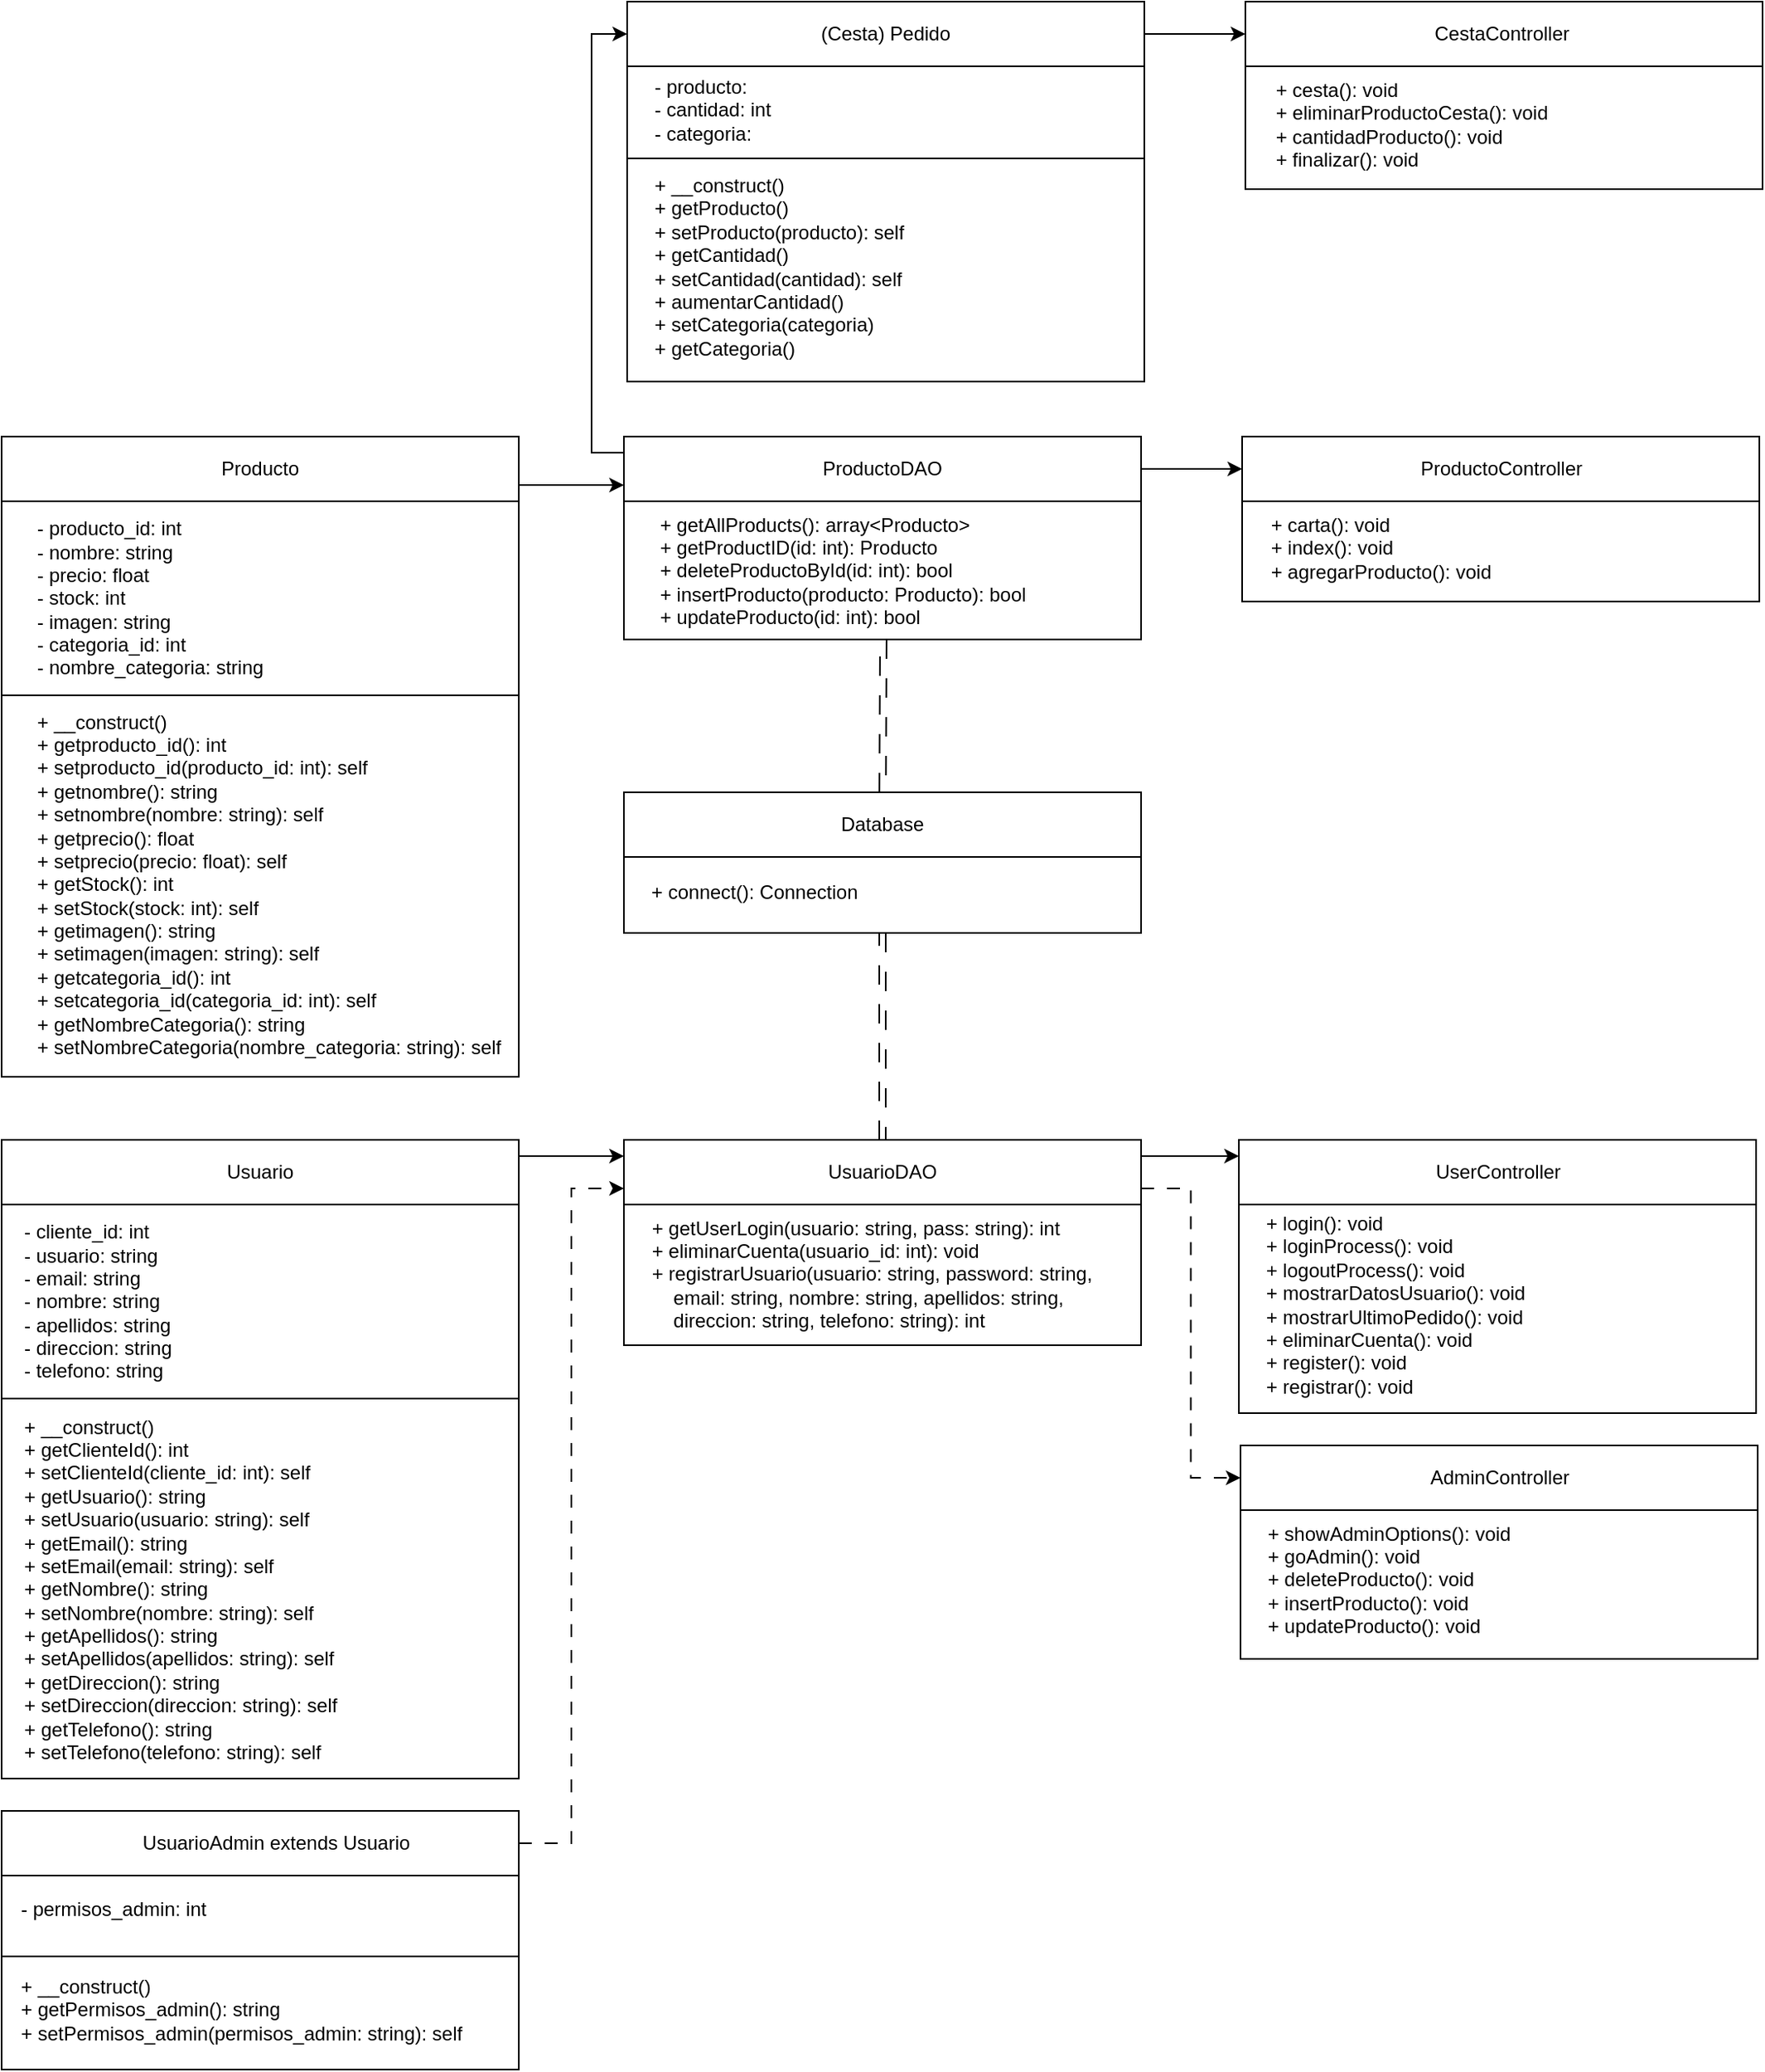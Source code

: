 <mxfile version="22.1.17" type="device">
  <diagram name="Página-1" id="AVQD0GEnDMbDvJsgxkBh">
    <mxGraphModel dx="2120" dy="1420" grid="0" gridSize="10" guides="1" tooltips="1" connect="1" arrows="1" fold="1" page="0" pageScale="1" pageWidth="827" pageHeight="1169" math="0" shadow="0">
      <root>
        <mxCell id="0" />
        <mxCell id="1" parent="0" />
        <mxCell id="6MeacNCPiSF9ehHXWCRm-27" value="" style="rounded=0;whiteSpace=wrap;html=1;" parent="1" vertex="1">
          <mxGeometry x="467" y="171" width="320" height="57" as="geometry" />
        </mxCell>
        <mxCell id="6MeacNCPiSF9ehHXWCRm-28" value="" style="rounded=0;whiteSpace=wrap;html=1;" parent="1" vertex="1">
          <mxGeometry x="467" y="228" width="320" height="138" as="geometry" />
        </mxCell>
        <mxCell id="6MeacNCPiSF9ehHXWCRm-29" value="" style="rounded=0;whiteSpace=wrap;html=1;" parent="1" vertex="1">
          <mxGeometry x="80" y="875" width="320" height="120" as="geometry" />
        </mxCell>
        <mxCell id="6MeacNCPiSF9ehHXWCRm-30" value="" style="rounded=0;whiteSpace=wrap;html=1;" parent="1" vertex="1">
          <mxGeometry x="80" y="995" width="320" height="235" as="geometry" />
        </mxCell>
        <mxCell id="6MeacNCPiSF9ehHXWCRm-31" value="" style="rounded=0;whiteSpace=wrap;html=1;" parent="1" vertex="1">
          <mxGeometry x="80" y="1290" width="320" height="50" as="geometry" />
        </mxCell>
        <mxCell id="6MeacNCPiSF9ehHXWCRm-32" value="" style="rounded=0;whiteSpace=wrap;html=1;" parent="1" vertex="1">
          <mxGeometry x="80" y="1340" width="320" height="70" as="geometry" />
        </mxCell>
        <mxCell id="6MeacNCPiSF9ehHXWCRm-12" value="" style="rounded=0;whiteSpace=wrap;html=1;" parent="1" vertex="1">
          <mxGeometry x="80" y="440" width="320" height="120" as="geometry" />
        </mxCell>
        <mxCell id="6MeacNCPiSF9ehHXWCRm-14" value="&lt;div&gt;- producto_id: int&lt;/div&gt;&lt;div&gt;- nombre: string&lt;/div&gt;&lt;div&gt;- precio: float&lt;/div&gt;&lt;div&gt;- stock: int&lt;/div&gt;&lt;div&gt;- imagen: string&lt;/div&gt;&lt;div&gt;- categoria_id: int&lt;/div&gt;&lt;div&gt;- nombre_categoria: string&lt;/div&gt;" style="text;html=1;strokeColor=none;fillColor=none;align=left;verticalAlign=middle;whiteSpace=wrap;rounded=0;" parent="1" vertex="1">
          <mxGeometry x="100" y="430" width="160" height="140" as="geometry" />
        </mxCell>
        <mxCell id="6MeacNCPiSF9ehHXWCRm-16" value="" style="rounded=0;whiteSpace=wrap;html=1;" parent="1" vertex="1">
          <mxGeometry x="80" y="560" width="320" height="236" as="geometry" />
        </mxCell>
        <mxCell id="6MeacNCPiSF9ehHXWCRm-15" value="&lt;div&gt;+ __construct()&lt;span style=&quot;background-color: initial;&quot;&gt;&lt;br&gt;&lt;/span&gt;&lt;/div&gt;&lt;div&gt;&lt;span style=&quot;background-color: initial;&quot;&gt;+ getproducto_id(): int&lt;/span&gt;&lt;br&gt;&lt;/div&gt;&lt;div&gt;+ setproducto_id(producto_id: int): self&lt;/div&gt;&lt;div&gt;+ getnombre(): string&lt;/div&gt;&lt;div&gt;+ setnombre(nombre: string): self&lt;/div&gt;&lt;div&gt;+ getprecio(): float&lt;/div&gt;&lt;div&gt;+ setprecio(precio: float): self&lt;/div&gt;&lt;div&gt;+ getStock(): int&lt;/div&gt;&lt;div&gt;+ setStock(stock: int): self&lt;/div&gt;&lt;div&gt;+ getimagen(): string&lt;/div&gt;&lt;div&gt;+ setimagen(imagen: string): self&lt;/div&gt;&lt;div&gt;+ getcategoria_id(): int&lt;/div&gt;&lt;div&gt;+ setcategoria_id(categoria_id: int): self&lt;/div&gt;&lt;div&gt;+ getNombreCategoria(): string&lt;/div&gt;&lt;div&gt;+ setNombreCategoria(nombre_categoria: string): self&lt;/div&gt;" style="text;html=1;strokeColor=none;fillColor=none;align=left;verticalAlign=middle;whiteSpace=wrap;rounded=0;" parent="1" vertex="1">
          <mxGeometry x="100" y="560" width="307" height="234" as="geometry" />
        </mxCell>
        <mxCell id="ogiMo7cLbjfGr88ijUZT-50" style="edgeStyle=orthogonalEdgeStyle;rounded=0;orthogonalLoop=1;jettySize=auto;html=1;exitX=1;exitY=0.75;exitDx=0;exitDy=0;entryX=0;entryY=0.75;entryDx=0;entryDy=0;" edge="1" parent="1" source="6MeacNCPiSF9ehHXWCRm-17" target="ogiMo7cLbjfGr88ijUZT-11">
          <mxGeometry relative="1" as="geometry" />
        </mxCell>
        <mxCell id="6MeacNCPiSF9ehHXWCRm-17" value="Producto" style="rounded=0;whiteSpace=wrap;html=1;" parent="1" vertex="1">
          <mxGeometry x="80" y="400" width="320" height="40" as="geometry" />
        </mxCell>
        <mxCell id="6MeacNCPiSF9ehHXWCRm-18" value="&lt;div&gt;+ __construct()&lt;/div&gt;&lt;div&gt;+ getProducto()&lt;/div&gt;&lt;div&gt;+ setProducto(producto): self&lt;/div&gt;&lt;div&gt;+ getCantidad()&lt;/div&gt;&lt;div&gt;+ setCantidad(cantidad): self&lt;/div&gt;&lt;div&gt;+ aumentarCantidad()&lt;/div&gt;&lt;div&gt;+ setCategoria(categoria)&lt;/div&gt;&lt;div&gt;+ getCategoria()&lt;/div&gt;" style="text;html=1;strokeColor=none;fillColor=none;align=left;verticalAlign=middle;whiteSpace=wrap;rounded=0;" parent="1" vertex="1">
          <mxGeometry x="482" y="228" width="270" height="133" as="geometry" />
        </mxCell>
        <mxCell id="6MeacNCPiSF9ehHXWCRm-19" value="- producto: &lt;br&gt;- cantidad: int&lt;br&gt;- categoria: " style="text;html=1;strokeColor=none;fillColor=none;align=left;verticalAlign=middle;whiteSpace=wrap;rounded=0;" parent="1" vertex="1">
          <mxGeometry x="482" y="172" width="160" height="51" as="geometry" />
        </mxCell>
        <mxCell id="ogiMo7cLbjfGr88ijUZT-47" style="edgeStyle=orthogonalEdgeStyle;rounded=0;orthogonalLoop=1;jettySize=auto;html=1;exitX=1;exitY=0.5;exitDx=0;exitDy=0;entryX=0;entryY=0.5;entryDx=0;entryDy=0;" edge="1" parent="1" source="6MeacNCPiSF9ehHXWCRm-20" target="ogiMo7cLbjfGr88ijUZT-26">
          <mxGeometry relative="1" as="geometry" />
        </mxCell>
        <mxCell id="6MeacNCPiSF9ehHXWCRm-20" value="(Cesta) Pedido" style="rounded=0;whiteSpace=wrap;html=1;" parent="1" vertex="1">
          <mxGeometry x="467" y="131" width="320" height="40" as="geometry" />
        </mxCell>
        <mxCell id="6MeacNCPiSF9ehHXWCRm-21" value="&lt;div&gt;- cliente_id: int&lt;/div&gt;&lt;div&gt;- usuario: string&lt;/div&gt;&lt;div&gt;- email: string&lt;/div&gt;&lt;div&gt;- nombre: string&lt;/div&gt;&lt;div&gt;- apellidos: string&lt;/div&gt;&lt;div&gt;- direccion: string&lt;/div&gt;&lt;div&gt;- telefono: string&lt;/div&gt;" style="text;html=1;strokeColor=none;fillColor=none;align=left;verticalAlign=middle;whiteSpace=wrap;rounded=0;" parent="1" vertex="1">
          <mxGeometry x="92" y="876" width="160" height="117" as="geometry" />
        </mxCell>
        <mxCell id="6MeacNCPiSF9ehHXWCRm-22" value="&lt;div&gt;+ __construct()&lt;/div&gt;&lt;div&gt;+ getClienteId(): int&lt;/div&gt;&lt;div&gt;+ setClienteId(cliente_id: int): self&lt;/div&gt;&lt;div&gt;+ getUsuario(): string&lt;/div&gt;&lt;div&gt;+ setUsuario(usuario: string): self&lt;/div&gt;&lt;div&gt;+ getEmail(): string&lt;/div&gt;&lt;div&gt;+ setEmail(email: string): self&lt;/div&gt;&lt;div&gt;+ getNombre(): string&lt;/div&gt;&lt;div&gt;+ setNombre(nombre: string): self&lt;/div&gt;&lt;div&gt;+ getApellidos(): string&lt;/div&gt;&lt;div&gt;+ setApellidos(apellidos: string): self&lt;/div&gt;&lt;div&gt;+ getDireccion(): string&lt;/div&gt;&lt;div&gt;+ setDireccion(direccion: string): self&lt;/div&gt;&lt;div&gt;+ getTelefono(): string&lt;/div&gt;&lt;div&gt;+ setTelefono(telefono: string): self&lt;/div&gt;" style="text;html=1;strokeColor=none;fillColor=none;align=left;verticalAlign=middle;whiteSpace=wrap;rounded=0;" parent="1" vertex="1">
          <mxGeometry x="92" y="996" width="270" height="233" as="geometry" />
        </mxCell>
        <mxCell id="6MeacNCPiSF9ehHXWCRm-23" value="- permisos_admin: int" style="text;html=1;strokeColor=none;fillColor=none;align=left;verticalAlign=middle;whiteSpace=wrap;rounded=0;" parent="1" vertex="1">
          <mxGeometry x="90" y="1292" width="160" height="37" as="geometry" />
        </mxCell>
        <mxCell id="6MeacNCPiSF9ehHXWCRm-24" value="&lt;div&gt;+ __construct()&lt;/div&gt;&lt;div&gt;+ getPermisos_admin(): string&lt;/div&gt;&lt;div&gt;+ setPermisos_admin(permisos_admin: string): self&lt;/div&gt;" style="text;html=1;strokeColor=none;fillColor=none;align=left;verticalAlign=middle;whiteSpace=wrap;rounded=0;" parent="1" vertex="1">
          <mxGeometry x="90" y="1342" width="294" height="62" as="geometry" />
        </mxCell>
        <mxCell id="ogiMo7cLbjfGr88ijUZT-42" style="edgeStyle=orthogonalEdgeStyle;rounded=0;orthogonalLoop=1;jettySize=auto;html=1;exitX=1;exitY=0.25;exitDx=0;exitDy=0;entryX=0;entryY=0.25;entryDx=0;entryDy=0;" edge="1" parent="1" source="6MeacNCPiSF9ehHXWCRm-25" target="ogiMo7cLbjfGr88ijUZT-19">
          <mxGeometry relative="1" as="geometry" />
        </mxCell>
        <mxCell id="6MeacNCPiSF9ehHXWCRm-25" value="Usuario" style="rounded=0;whiteSpace=wrap;html=1;" parent="1" vertex="1">
          <mxGeometry x="80" y="835" width="320" height="40" as="geometry" />
        </mxCell>
        <mxCell id="ogiMo7cLbjfGr88ijUZT-43" style="edgeStyle=orthogonalEdgeStyle;rounded=0;orthogonalLoop=1;jettySize=auto;html=1;exitX=1;exitY=0.5;exitDx=0;exitDy=0;entryX=0;entryY=0.75;entryDx=0;entryDy=0;dashed=1;dashPattern=8 8;" edge="1" parent="1" source="6MeacNCPiSF9ehHXWCRm-26" target="ogiMo7cLbjfGr88ijUZT-19">
          <mxGeometry relative="1" as="geometry">
            <mxPoint x="447.615" y="993.462" as="targetPoint" />
          </mxGeometry>
        </mxCell>
        <mxCell id="6MeacNCPiSF9ehHXWCRm-26" value="&amp;nbsp; &amp;nbsp; &amp;nbsp; UsuarioAdmin extends Usuario" style="rounded=0;whiteSpace=wrap;html=1;" parent="1" vertex="1">
          <mxGeometry x="80" y="1250" width="320" height="40" as="geometry" />
        </mxCell>
        <mxCell id="ogiMo7cLbjfGr88ijUZT-1" value="" style="rounded=0;whiteSpace=wrap;html=1;" vertex="1" parent="1">
          <mxGeometry x="465" y="660" width="320" height="47" as="geometry" />
        </mxCell>
        <mxCell id="ogiMo7cLbjfGr88ijUZT-4" value="" style="rounded=0;whiteSpace=wrap;html=1;" vertex="1" parent="1">
          <mxGeometry x="465" y="875" width="320" height="87" as="geometry" />
        </mxCell>
        <mxCell id="ogiMo7cLbjfGr88ijUZT-9" value="" style="rounded=0;whiteSpace=wrap;html=1;" vertex="1" parent="1">
          <mxGeometry x="465" y="438" width="320" height="87.5" as="geometry" />
        </mxCell>
        <mxCell id="ogiMo7cLbjfGr88ijUZT-10" value="&lt;div&gt;&amp;nbsp; &amp;nbsp; + getAllProducts(): array&amp;lt;Producto&amp;gt;&lt;/div&gt;&lt;div&gt;&amp;nbsp; &amp;nbsp; + getProductID(id: int): Producto&lt;/div&gt;&lt;div&gt;&amp;nbsp; &amp;nbsp; + deleteProductoById(id: int): bool&lt;/div&gt;&lt;div&gt;&amp;nbsp; &amp;nbsp; + insertProducto(producto: Producto): bool&lt;/div&gt;&lt;div&gt;&amp;nbsp; &amp;nbsp; + updateProducto(id: int): bool&lt;/div&gt;" style="text;html=1;strokeColor=none;fillColor=none;align=left;verticalAlign=middle;whiteSpace=wrap;rounded=0;" vertex="1" parent="1">
          <mxGeometry x="472" y="440" width="307" height="85.5" as="geometry" />
        </mxCell>
        <mxCell id="ogiMo7cLbjfGr88ijUZT-46" style="edgeStyle=orthogonalEdgeStyle;rounded=0;orthogonalLoop=1;jettySize=auto;html=1;exitX=1;exitY=0.5;exitDx=0;exitDy=0;entryX=0;entryY=0.5;entryDx=0;entryDy=0;" edge="1" parent="1" source="ogiMo7cLbjfGr88ijUZT-11" target="ogiMo7cLbjfGr88ijUZT-29">
          <mxGeometry relative="1" as="geometry" />
        </mxCell>
        <mxCell id="ogiMo7cLbjfGr88ijUZT-51" style="edgeStyle=orthogonalEdgeStyle;rounded=0;orthogonalLoop=1;jettySize=auto;html=1;exitX=0;exitY=0.25;exitDx=0;exitDy=0;entryX=0;entryY=0.5;entryDx=0;entryDy=0;" edge="1" parent="1" source="ogiMo7cLbjfGr88ijUZT-11" target="6MeacNCPiSF9ehHXWCRm-20">
          <mxGeometry relative="1" as="geometry" />
        </mxCell>
        <mxCell id="ogiMo7cLbjfGr88ijUZT-11" value="ProductoDAO" style="rounded=0;whiteSpace=wrap;html=1;" vertex="1" parent="1">
          <mxGeometry x="465" y="400" width="320" height="40" as="geometry" />
        </mxCell>
        <mxCell id="ogiMo7cLbjfGr88ijUZT-13" value="+ connect(): Connection" style="text;html=1;strokeColor=none;fillColor=none;align=left;verticalAlign=middle;whiteSpace=wrap;rounded=0;" vertex="1" parent="1">
          <mxGeometry x="480" y="661" width="160" height="42" as="geometry" />
        </mxCell>
        <mxCell id="ogiMo7cLbjfGr88ijUZT-14" value="Database" style="rounded=0;whiteSpace=wrap;html=1;" vertex="1" parent="1">
          <mxGeometry x="465" y="620" width="320" height="40" as="geometry" />
        </mxCell>
        <mxCell id="ogiMo7cLbjfGr88ijUZT-16" value="&lt;div&gt;&amp;nbsp; &amp;nbsp; + getUserLogin(usuario: string, pass: string): int&lt;/div&gt;&lt;div&gt;&amp;nbsp; &amp;nbsp; + eliminarCuenta(usuario_id: int): void&lt;/div&gt;&lt;div&gt;&amp;nbsp; &amp;nbsp; + registrarUsuario(usuario: string, password: string, &lt;span style=&quot;white-space: pre;&quot;&gt;&#x9;&lt;/span&gt;email: string, nombre: string, apellidos: string, &lt;span style=&quot;white-space: pre;&quot;&gt;&#x9;&lt;/span&gt;direccion: string, telefono: string): int&lt;/div&gt;" style="text;html=1;strokeColor=none;fillColor=none;align=left;verticalAlign=middle;whiteSpace=wrap;rounded=0;" vertex="1" parent="1">
          <mxGeometry x="467" y="876" width="304" height="84" as="geometry" />
        </mxCell>
        <mxCell id="ogiMo7cLbjfGr88ijUZT-44" style="edgeStyle=orthogonalEdgeStyle;rounded=0;orthogonalLoop=1;jettySize=auto;html=1;exitX=1;exitY=0.25;exitDx=0;exitDy=0;entryX=0;entryY=0.25;entryDx=0;entryDy=0;" edge="1" parent="1" source="ogiMo7cLbjfGr88ijUZT-19" target="ogiMo7cLbjfGr88ijUZT-32">
          <mxGeometry relative="1" as="geometry" />
        </mxCell>
        <mxCell id="ogiMo7cLbjfGr88ijUZT-45" style="edgeStyle=orthogonalEdgeStyle;rounded=0;orthogonalLoop=1;jettySize=auto;html=1;exitX=1;exitY=0.75;exitDx=0;exitDy=0;entryX=0;entryY=0.5;entryDx=0;entryDy=0;dashed=1;dashPattern=8 8;" edge="1" parent="1" source="ogiMo7cLbjfGr88ijUZT-19" target="ogiMo7cLbjfGr88ijUZT-23">
          <mxGeometry relative="1" as="geometry" />
        </mxCell>
        <mxCell id="ogiMo7cLbjfGr88ijUZT-19" value="UsuarioDAO" style="rounded=0;whiteSpace=wrap;html=1;" vertex="1" parent="1">
          <mxGeometry x="465" y="835" width="320" height="40" as="geometry" />
        </mxCell>
        <mxCell id="ogiMo7cLbjfGr88ijUZT-21" value="" style="rounded=0;whiteSpace=wrap;html=1;" vertex="1" parent="1">
          <mxGeometry x="846.5" y="1063.5" width="320" height="92.5" as="geometry" />
        </mxCell>
        <mxCell id="ogiMo7cLbjfGr88ijUZT-22" value="&lt;div&gt;&amp;nbsp; &amp;nbsp; + showAdminOptions(): void&lt;/div&gt;&lt;div&gt;&amp;nbsp; &amp;nbsp; + goAdmin(): void&lt;/div&gt;&lt;div&gt;&amp;nbsp; &amp;nbsp; + deleteProducto(): void&lt;/div&gt;&lt;div&gt;&amp;nbsp; &amp;nbsp; + insertProducto(): void&lt;/div&gt;&lt;div&gt;&amp;nbsp; &amp;nbsp; + updateProducto(): void&lt;/div&gt;" style="text;html=1;strokeColor=none;fillColor=none;align=left;verticalAlign=middle;whiteSpace=wrap;rounded=0;" vertex="1" parent="1">
          <mxGeometry x="847.5" y="1063.5" width="307" height="86.5" as="geometry" />
        </mxCell>
        <mxCell id="ogiMo7cLbjfGr88ijUZT-23" value="AdminController" style="rounded=0;whiteSpace=wrap;html=1;" vertex="1" parent="1">
          <mxGeometry x="846.5" y="1024" width="320" height="40" as="geometry" />
        </mxCell>
        <mxCell id="ogiMo7cLbjfGr88ijUZT-24" value="" style="rounded=0;whiteSpace=wrap;html=1;" vertex="1" parent="1">
          <mxGeometry x="849.5" y="170.5" width="320" height="76.5" as="geometry" />
        </mxCell>
        <mxCell id="ogiMo7cLbjfGr88ijUZT-25" value="&lt;div&gt;&amp;nbsp; &amp;nbsp; + cesta(): void&lt;/div&gt;&lt;div&gt;&amp;nbsp; &amp;nbsp; + eliminarProductoCesta(): void&lt;/div&gt;&lt;div&gt;&amp;nbsp; &amp;nbsp; + cantidadProducto(): void&lt;/div&gt;&lt;div&gt;&amp;nbsp; &amp;nbsp; + finalizar(): void&lt;/div&gt;" style="text;html=1;strokeColor=none;fillColor=none;align=left;verticalAlign=middle;whiteSpace=wrap;rounded=0;" vertex="1" parent="1">
          <mxGeometry x="852.5" y="170.5" width="307" height="73.5" as="geometry" />
        </mxCell>
        <mxCell id="ogiMo7cLbjfGr88ijUZT-26" value="CestaController&amp;nbsp;" style="rounded=0;whiteSpace=wrap;html=1;" vertex="1" parent="1">
          <mxGeometry x="849.5" y="131" width="320" height="40" as="geometry" />
        </mxCell>
        <mxCell id="ogiMo7cLbjfGr88ijUZT-27" value="" style="rounded=0;whiteSpace=wrap;html=1;" vertex="1" parent="1">
          <mxGeometry x="847.5" y="439.5" width="320" height="62.5" as="geometry" />
        </mxCell>
        <mxCell id="ogiMo7cLbjfGr88ijUZT-28" value="&lt;div&gt;&amp;nbsp; &amp;nbsp; + carta(): void&lt;/div&gt;&lt;div&gt;&amp;nbsp; &amp;nbsp; + index(): void&lt;/div&gt;&lt;div&gt;&amp;nbsp; &amp;nbsp; + agregarProducto(): void&lt;/div&gt;" style="text;html=1;strokeColor=none;fillColor=none;align=left;verticalAlign=middle;whiteSpace=wrap;rounded=0;" vertex="1" parent="1">
          <mxGeometry x="849.5" y="439.5" width="307" height="59.5" as="geometry" />
        </mxCell>
        <mxCell id="ogiMo7cLbjfGr88ijUZT-29" value="ProductoController" style="rounded=0;whiteSpace=wrap;html=1;" vertex="1" parent="1">
          <mxGeometry x="847.5" y="400" width="320" height="40" as="geometry" />
        </mxCell>
        <mxCell id="ogiMo7cLbjfGr88ijUZT-30" value="" style="rounded=0;whiteSpace=wrap;html=1;" vertex="1" parent="1">
          <mxGeometry x="845.5" y="874.5" width="320" height="129.5" as="geometry" />
        </mxCell>
        <mxCell id="ogiMo7cLbjfGr88ijUZT-31" value="&lt;div&gt;&amp;nbsp; &amp;nbsp; + login(): void&lt;/div&gt;&lt;div&gt;&amp;nbsp; &amp;nbsp; + loginProcess(): void&lt;/div&gt;&lt;div&gt;&amp;nbsp; &amp;nbsp; + logoutProcess(): void&lt;/div&gt;&lt;div&gt;&amp;nbsp; &amp;nbsp; + mostrarDatosUsuario(): void&lt;/div&gt;&lt;div&gt;&amp;nbsp; &amp;nbsp; + mostrarUltimoPedido(): void&lt;/div&gt;&lt;div&gt;&amp;nbsp; &amp;nbsp; + eliminarCuenta(): void&lt;/div&gt;&lt;div&gt;&amp;nbsp; &amp;nbsp; + register(): void&lt;/div&gt;&lt;div&gt;&amp;nbsp; &amp;nbsp; + registrar(): void&lt;/div&gt;" style="text;html=1;strokeColor=none;fillColor=none;align=left;verticalAlign=middle;whiteSpace=wrap;rounded=0;" vertex="1" parent="1">
          <mxGeometry x="846.5" y="874.5" width="307" height="125.5" as="geometry" />
        </mxCell>
        <mxCell id="ogiMo7cLbjfGr88ijUZT-32" value="UserController" style="rounded=0;whiteSpace=wrap;html=1;" vertex="1" parent="1">
          <mxGeometry x="845.5" y="835" width="320" height="40" as="geometry" />
        </mxCell>
        <mxCell id="ogiMo7cLbjfGr88ijUZT-48" value="" style="endArrow=classic;startArrow=classic;html=1;rounded=0;entryX=0.5;entryY=1;entryDx=0;entryDy=0;dashed=1;dashPattern=12 12;shape=link;" edge="1" parent="1" source="ogiMo7cLbjfGr88ijUZT-14" target="ogiMo7cLbjfGr88ijUZT-10">
          <mxGeometry width="50" height="50" relative="1" as="geometry">
            <mxPoint x="924" y="700" as="sourcePoint" />
            <mxPoint x="929" y="615" as="targetPoint" />
          </mxGeometry>
        </mxCell>
        <mxCell id="ogiMo7cLbjfGr88ijUZT-49" value="" style="endArrow=classic;startArrow=classic;html=1;rounded=0;dashed=1;dashPattern=12 12;shape=link;exitX=0.5;exitY=0;exitDx=0;exitDy=0;entryX=0.5;entryY=1;entryDx=0;entryDy=0;" edge="1" parent="1" source="ogiMo7cLbjfGr88ijUZT-19" target="ogiMo7cLbjfGr88ijUZT-1">
          <mxGeometry width="50" height="50" relative="1" as="geometry">
            <mxPoint x="624.5" y="817" as="sourcePoint" />
            <mxPoint x="652" y="748" as="targetPoint" />
          </mxGeometry>
        </mxCell>
      </root>
    </mxGraphModel>
  </diagram>
</mxfile>
